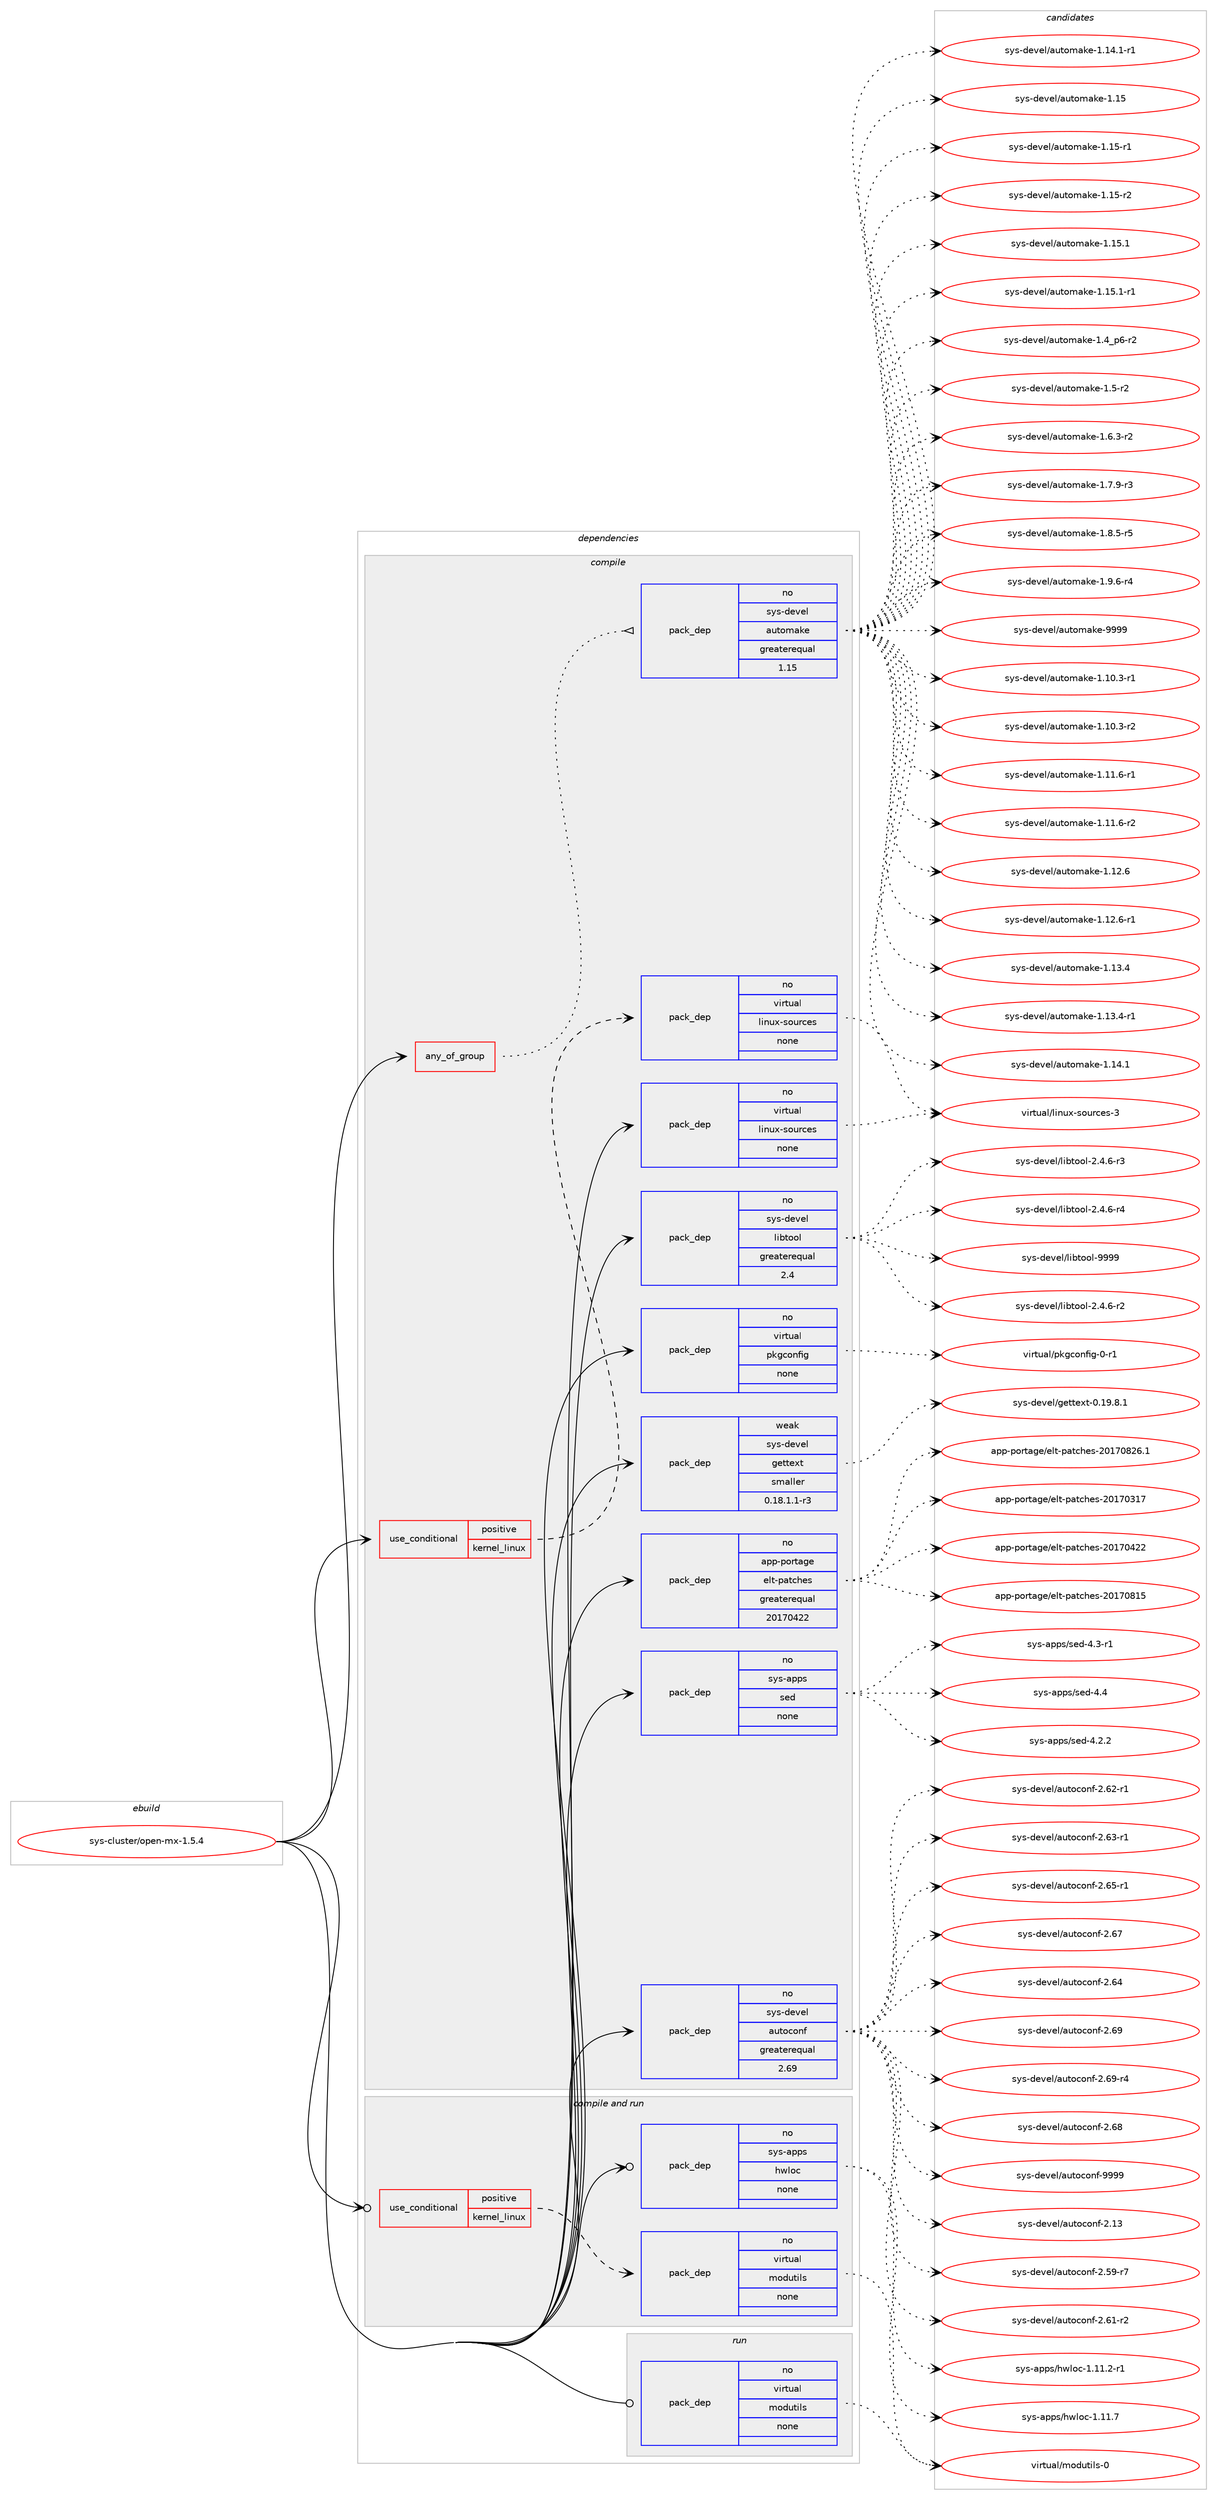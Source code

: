 digraph prolog {

# *************
# Graph options
# *************

newrank=true;
concentrate=true;
compound=true;
graph [rankdir=LR,fontname=Helvetica,fontsize=10,ranksep=1.5];#, ranksep=2.5, nodesep=0.2];
edge  [arrowhead=vee];
node  [fontname=Helvetica,fontsize=10];

# **********
# The ebuild
# **********

subgraph cluster_leftcol {
color=gray;
rank=same;
label=<<i>ebuild</i>>;
id [label="sys-cluster/open-mx-1.5.4", color=red, width=4, href="../sys-cluster/open-mx-1.5.4.svg"];
}

# ****************
# The dependencies
# ****************

subgraph cluster_midcol {
color=gray;
label=<<i>dependencies</i>>;
subgraph cluster_compile {
fillcolor="#eeeeee";
style=filled;
label=<<i>compile</i>>;
subgraph any8127 {
dependency481985 [label=<<TABLE BORDER="0" CELLBORDER="1" CELLSPACING="0" CELLPADDING="4"><TR><TD CELLPADDING="10">any_of_group</TD></TR></TABLE>>, shape=none, color=red];subgraph pack358030 {
dependency481986 [label=<<TABLE BORDER="0" CELLBORDER="1" CELLSPACING="0" CELLPADDING="4" WIDTH="220"><TR><TD ROWSPAN="6" CELLPADDING="30">pack_dep</TD></TR><TR><TD WIDTH="110">no</TD></TR><TR><TD>sys-devel</TD></TR><TR><TD>automake</TD></TR><TR><TD>greaterequal</TD></TR><TR><TD>1.15</TD></TR></TABLE>>, shape=none, color=blue];
}
dependency481985:e -> dependency481986:w [weight=20,style="dotted",arrowhead="oinv"];
}
id:e -> dependency481985:w [weight=20,style="solid",arrowhead="vee"];
subgraph cond115544 {
dependency481987 [label=<<TABLE BORDER="0" CELLBORDER="1" CELLSPACING="0" CELLPADDING="4"><TR><TD ROWSPAN="3" CELLPADDING="10">use_conditional</TD></TR><TR><TD>positive</TD></TR><TR><TD>kernel_linux</TD></TR></TABLE>>, shape=none, color=red];
subgraph pack358031 {
dependency481988 [label=<<TABLE BORDER="0" CELLBORDER="1" CELLSPACING="0" CELLPADDING="4" WIDTH="220"><TR><TD ROWSPAN="6" CELLPADDING="30">pack_dep</TD></TR><TR><TD WIDTH="110">no</TD></TR><TR><TD>virtual</TD></TR><TR><TD>linux-sources</TD></TR><TR><TD>none</TD></TR><TR><TD></TD></TR></TABLE>>, shape=none, color=blue];
}
dependency481987:e -> dependency481988:w [weight=20,style="dashed",arrowhead="vee"];
}
id:e -> dependency481987:w [weight=20,style="solid",arrowhead="vee"];
subgraph pack358032 {
dependency481989 [label=<<TABLE BORDER="0" CELLBORDER="1" CELLSPACING="0" CELLPADDING="4" WIDTH="220"><TR><TD ROWSPAN="6" CELLPADDING="30">pack_dep</TD></TR><TR><TD WIDTH="110">no</TD></TR><TR><TD>app-portage</TD></TR><TR><TD>elt-patches</TD></TR><TR><TD>greaterequal</TD></TR><TR><TD>20170422</TD></TR></TABLE>>, shape=none, color=blue];
}
id:e -> dependency481989:w [weight=20,style="solid",arrowhead="vee"];
subgraph pack358033 {
dependency481990 [label=<<TABLE BORDER="0" CELLBORDER="1" CELLSPACING="0" CELLPADDING="4" WIDTH="220"><TR><TD ROWSPAN="6" CELLPADDING="30">pack_dep</TD></TR><TR><TD WIDTH="110">no</TD></TR><TR><TD>sys-apps</TD></TR><TR><TD>sed</TD></TR><TR><TD>none</TD></TR><TR><TD></TD></TR></TABLE>>, shape=none, color=blue];
}
id:e -> dependency481990:w [weight=20,style="solid",arrowhead="vee"];
subgraph pack358034 {
dependency481991 [label=<<TABLE BORDER="0" CELLBORDER="1" CELLSPACING="0" CELLPADDING="4" WIDTH="220"><TR><TD ROWSPAN="6" CELLPADDING="30">pack_dep</TD></TR><TR><TD WIDTH="110">no</TD></TR><TR><TD>sys-devel</TD></TR><TR><TD>autoconf</TD></TR><TR><TD>greaterequal</TD></TR><TR><TD>2.69</TD></TR></TABLE>>, shape=none, color=blue];
}
id:e -> dependency481991:w [weight=20,style="solid",arrowhead="vee"];
subgraph pack358035 {
dependency481992 [label=<<TABLE BORDER="0" CELLBORDER="1" CELLSPACING="0" CELLPADDING="4" WIDTH="220"><TR><TD ROWSPAN="6" CELLPADDING="30">pack_dep</TD></TR><TR><TD WIDTH="110">no</TD></TR><TR><TD>sys-devel</TD></TR><TR><TD>libtool</TD></TR><TR><TD>greaterequal</TD></TR><TR><TD>2.4</TD></TR></TABLE>>, shape=none, color=blue];
}
id:e -> dependency481992:w [weight=20,style="solid",arrowhead="vee"];
subgraph pack358036 {
dependency481993 [label=<<TABLE BORDER="0" CELLBORDER="1" CELLSPACING="0" CELLPADDING="4" WIDTH="220"><TR><TD ROWSPAN="6" CELLPADDING="30">pack_dep</TD></TR><TR><TD WIDTH="110">no</TD></TR><TR><TD>virtual</TD></TR><TR><TD>linux-sources</TD></TR><TR><TD>none</TD></TR><TR><TD></TD></TR></TABLE>>, shape=none, color=blue];
}
id:e -> dependency481993:w [weight=20,style="solid",arrowhead="vee"];
subgraph pack358037 {
dependency481994 [label=<<TABLE BORDER="0" CELLBORDER="1" CELLSPACING="0" CELLPADDING="4" WIDTH="220"><TR><TD ROWSPAN="6" CELLPADDING="30">pack_dep</TD></TR><TR><TD WIDTH="110">no</TD></TR><TR><TD>virtual</TD></TR><TR><TD>pkgconfig</TD></TR><TR><TD>none</TD></TR><TR><TD></TD></TR></TABLE>>, shape=none, color=blue];
}
id:e -> dependency481994:w [weight=20,style="solid",arrowhead="vee"];
subgraph pack358038 {
dependency481995 [label=<<TABLE BORDER="0" CELLBORDER="1" CELLSPACING="0" CELLPADDING="4" WIDTH="220"><TR><TD ROWSPAN="6" CELLPADDING="30">pack_dep</TD></TR><TR><TD WIDTH="110">weak</TD></TR><TR><TD>sys-devel</TD></TR><TR><TD>gettext</TD></TR><TR><TD>smaller</TD></TR><TR><TD>0.18.1.1-r3</TD></TR></TABLE>>, shape=none, color=blue];
}
id:e -> dependency481995:w [weight=20,style="solid",arrowhead="vee"];
}
subgraph cluster_compileandrun {
fillcolor="#eeeeee";
style=filled;
label=<<i>compile and run</i>>;
subgraph cond115545 {
dependency481996 [label=<<TABLE BORDER="0" CELLBORDER="1" CELLSPACING="0" CELLPADDING="4"><TR><TD ROWSPAN="3" CELLPADDING="10">use_conditional</TD></TR><TR><TD>positive</TD></TR><TR><TD>kernel_linux</TD></TR></TABLE>>, shape=none, color=red];
subgraph pack358039 {
dependency481997 [label=<<TABLE BORDER="0" CELLBORDER="1" CELLSPACING="0" CELLPADDING="4" WIDTH="220"><TR><TD ROWSPAN="6" CELLPADDING="30">pack_dep</TD></TR><TR><TD WIDTH="110">no</TD></TR><TR><TD>virtual</TD></TR><TR><TD>modutils</TD></TR><TR><TD>none</TD></TR><TR><TD></TD></TR></TABLE>>, shape=none, color=blue];
}
dependency481996:e -> dependency481997:w [weight=20,style="dashed",arrowhead="vee"];
}
id:e -> dependency481996:w [weight=20,style="solid",arrowhead="odotvee"];
subgraph pack358040 {
dependency481998 [label=<<TABLE BORDER="0" CELLBORDER="1" CELLSPACING="0" CELLPADDING="4" WIDTH="220"><TR><TD ROWSPAN="6" CELLPADDING="30">pack_dep</TD></TR><TR><TD WIDTH="110">no</TD></TR><TR><TD>sys-apps</TD></TR><TR><TD>hwloc</TD></TR><TR><TD>none</TD></TR><TR><TD></TD></TR></TABLE>>, shape=none, color=blue];
}
id:e -> dependency481998:w [weight=20,style="solid",arrowhead="odotvee"];
}
subgraph cluster_run {
fillcolor="#eeeeee";
style=filled;
label=<<i>run</i>>;
subgraph pack358041 {
dependency481999 [label=<<TABLE BORDER="0" CELLBORDER="1" CELLSPACING="0" CELLPADDING="4" WIDTH="220"><TR><TD ROWSPAN="6" CELLPADDING="30">pack_dep</TD></TR><TR><TD WIDTH="110">no</TD></TR><TR><TD>virtual</TD></TR><TR><TD>modutils</TD></TR><TR><TD>none</TD></TR><TR><TD></TD></TR></TABLE>>, shape=none, color=blue];
}
id:e -> dependency481999:w [weight=20,style="solid",arrowhead="odot"];
}
}

# **************
# The candidates
# **************

subgraph cluster_choices {
rank=same;
color=gray;
label=<<i>candidates</i>>;

subgraph choice358030 {
color=black;
nodesep=1;
choice11512111545100101118101108479711711611110997107101454946494846514511449 [label="sys-devel/automake-1.10.3-r1", color=red, width=4,href="../sys-devel/automake-1.10.3-r1.svg"];
choice11512111545100101118101108479711711611110997107101454946494846514511450 [label="sys-devel/automake-1.10.3-r2", color=red, width=4,href="../sys-devel/automake-1.10.3-r2.svg"];
choice11512111545100101118101108479711711611110997107101454946494946544511449 [label="sys-devel/automake-1.11.6-r1", color=red, width=4,href="../sys-devel/automake-1.11.6-r1.svg"];
choice11512111545100101118101108479711711611110997107101454946494946544511450 [label="sys-devel/automake-1.11.6-r2", color=red, width=4,href="../sys-devel/automake-1.11.6-r2.svg"];
choice1151211154510010111810110847971171161111099710710145494649504654 [label="sys-devel/automake-1.12.6", color=red, width=4,href="../sys-devel/automake-1.12.6.svg"];
choice11512111545100101118101108479711711611110997107101454946495046544511449 [label="sys-devel/automake-1.12.6-r1", color=red, width=4,href="../sys-devel/automake-1.12.6-r1.svg"];
choice1151211154510010111810110847971171161111099710710145494649514652 [label="sys-devel/automake-1.13.4", color=red, width=4,href="../sys-devel/automake-1.13.4.svg"];
choice11512111545100101118101108479711711611110997107101454946495146524511449 [label="sys-devel/automake-1.13.4-r1", color=red, width=4,href="../sys-devel/automake-1.13.4-r1.svg"];
choice1151211154510010111810110847971171161111099710710145494649524649 [label="sys-devel/automake-1.14.1", color=red, width=4,href="../sys-devel/automake-1.14.1.svg"];
choice11512111545100101118101108479711711611110997107101454946495246494511449 [label="sys-devel/automake-1.14.1-r1", color=red, width=4,href="../sys-devel/automake-1.14.1-r1.svg"];
choice115121115451001011181011084797117116111109971071014549464953 [label="sys-devel/automake-1.15", color=red, width=4,href="../sys-devel/automake-1.15.svg"];
choice1151211154510010111810110847971171161111099710710145494649534511449 [label="sys-devel/automake-1.15-r1", color=red, width=4,href="../sys-devel/automake-1.15-r1.svg"];
choice1151211154510010111810110847971171161111099710710145494649534511450 [label="sys-devel/automake-1.15-r2", color=red, width=4,href="../sys-devel/automake-1.15-r2.svg"];
choice1151211154510010111810110847971171161111099710710145494649534649 [label="sys-devel/automake-1.15.1", color=red, width=4,href="../sys-devel/automake-1.15.1.svg"];
choice11512111545100101118101108479711711611110997107101454946495346494511449 [label="sys-devel/automake-1.15.1-r1", color=red, width=4,href="../sys-devel/automake-1.15.1-r1.svg"];
choice115121115451001011181011084797117116111109971071014549465295112544511450 [label="sys-devel/automake-1.4_p6-r2", color=red, width=4,href="../sys-devel/automake-1.4_p6-r2.svg"];
choice11512111545100101118101108479711711611110997107101454946534511450 [label="sys-devel/automake-1.5-r2", color=red, width=4,href="../sys-devel/automake-1.5-r2.svg"];
choice115121115451001011181011084797117116111109971071014549465446514511450 [label="sys-devel/automake-1.6.3-r2", color=red, width=4,href="../sys-devel/automake-1.6.3-r2.svg"];
choice115121115451001011181011084797117116111109971071014549465546574511451 [label="sys-devel/automake-1.7.9-r3", color=red, width=4,href="../sys-devel/automake-1.7.9-r3.svg"];
choice115121115451001011181011084797117116111109971071014549465646534511453 [label="sys-devel/automake-1.8.5-r5", color=red, width=4,href="../sys-devel/automake-1.8.5-r5.svg"];
choice115121115451001011181011084797117116111109971071014549465746544511452 [label="sys-devel/automake-1.9.6-r4", color=red, width=4,href="../sys-devel/automake-1.9.6-r4.svg"];
choice115121115451001011181011084797117116111109971071014557575757 [label="sys-devel/automake-9999", color=red, width=4,href="../sys-devel/automake-9999.svg"];
dependency481986:e -> choice11512111545100101118101108479711711611110997107101454946494846514511449:w [style=dotted,weight="100"];
dependency481986:e -> choice11512111545100101118101108479711711611110997107101454946494846514511450:w [style=dotted,weight="100"];
dependency481986:e -> choice11512111545100101118101108479711711611110997107101454946494946544511449:w [style=dotted,weight="100"];
dependency481986:e -> choice11512111545100101118101108479711711611110997107101454946494946544511450:w [style=dotted,weight="100"];
dependency481986:e -> choice1151211154510010111810110847971171161111099710710145494649504654:w [style=dotted,weight="100"];
dependency481986:e -> choice11512111545100101118101108479711711611110997107101454946495046544511449:w [style=dotted,weight="100"];
dependency481986:e -> choice1151211154510010111810110847971171161111099710710145494649514652:w [style=dotted,weight="100"];
dependency481986:e -> choice11512111545100101118101108479711711611110997107101454946495146524511449:w [style=dotted,weight="100"];
dependency481986:e -> choice1151211154510010111810110847971171161111099710710145494649524649:w [style=dotted,weight="100"];
dependency481986:e -> choice11512111545100101118101108479711711611110997107101454946495246494511449:w [style=dotted,weight="100"];
dependency481986:e -> choice115121115451001011181011084797117116111109971071014549464953:w [style=dotted,weight="100"];
dependency481986:e -> choice1151211154510010111810110847971171161111099710710145494649534511449:w [style=dotted,weight="100"];
dependency481986:e -> choice1151211154510010111810110847971171161111099710710145494649534511450:w [style=dotted,weight="100"];
dependency481986:e -> choice1151211154510010111810110847971171161111099710710145494649534649:w [style=dotted,weight="100"];
dependency481986:e -> choice11512111545100101118101108479711711611110997107101454946495346494511449:w [style=dotted,weight="100"];
dependency481986:e -> choice115121115451001011181011084797117116111109971071014549465295112544511450:w [style=dotted,weight="100"];
dependency481986:e -> choice11512111545100101118101108479711711611110997107101454946534511450:w [style=dotted,weight="100"];
dependency481986:e -> choice115121115451001011181011084797117116111109971071014549465446514511450:w [style=dotted,weight="100"];
dependency481986:e -> choice115121115451001011181011084797117116111109971071014549465546574511451:w [style=dotted,weight="100"];
dependency481986:e -> choice115121115451001011181011084797117116111109971071014549465646534511453:w [style=dotted,weight="100"];
dependency481986:e -> choice115121115451001011181011084797117116111109971071014549465746544511452:w [style=dotted,weight="100"];
dependency481986:e -> choice115121115451001011181011084797117116111109971071014557575757:w [style=dotted,weight="100"];
}
subgraph choice358031 {
color=black;
nodesep=1;
choice118105114116117971084710810511011712045115111117114991011154551 [label="virtual/linux-sources-3", color=red, width=4,href="../virtual/linux-sources-3.svg"];
dependency481988:e -> choice118105114116117971084710810511011712045115111117114991011154551:w [style=dotted,weight="100"];
}
subgraph choice358032 {
color=black;
nodesep=1;
choice97112112451121111141169710310147101108116451129711699104101115455048495548514955 [label="app-portage/elt-patches-20170317", color=red, width=4,href="../app-portage/elt-patches-20170317.svg"];
choice97112112451121111141169710310147101108116451129711699104101115455048495548525050 [label="app-portage/elt-patches-20170422", color=red, width=4,href="../app-portage/elt-patches-20170422.svg"];
choice97112112451121111141169710310147101108116451129711699104101115455048495548564953 [label="app-portage/elt-patches-20170815", color=red, width=4,href="../app-portage/elt-patches-20170815.svg"];
choice971121124511211111411697103101471011081164511297116991041011154550484955485650544649 [label="app-portage/elt-patches-20170826.1", color=red, width=4,href="../app-portage/elt-patches-20170826.1.svg"];
dependency481989:e -> choice97112112451121111141169710310147101108116451129711699104101115455048495548514955:w [style=dotted,weight="100"];
dependency481989:e -> choice97112112451121111141169710310147101108116451129711699104101115455048495548525050:w [style=dotted,weight="100"];
dependency481989:e -> choice97112112451121111141169710310147101108116451129711699104101115455048495548564953:w [style=dotted,weight="100"];
dependency481989:e -> choice971121124511211111411697103101471011081164511297116991041011154550484955485650544649:w [style=dotted,weight="100"];
}
subgraph choice358033 {
color=black;
nodesep=1;
choice115121115459711211211547115101100455246504650 [label="sys-apps/sed-4.2.2", color=red, width=4,href="../sys-apps/sed-4.2.2.svg"];
choice115121115459711211211547115101100455246514511449 [label="sys-apps/sed-4.3-r1", color=red, width=4,href="../sys-apps/sed-4.3-r1.svg"];
choice11512111545971121121154711510110045524652 [label="sys-apps/sed-4.4", color=red, width=4,href="../sys-apps/sed-4.4.svg"];
dependency481990:e -> choice115121115459711211211547115101100455246504650:w [style=dotted,weight="100"];
dependency481990:e -> choice115121115459711211211547115101100455246514511449:w [style=dotted,weight="100"];
dependency481990:e -> choice11512111545971121121154711510110045524652:w [style=dotted,weight="100"];
}
subgraph choice358034 {
color=black;
nodesep=1;
choice115121115451001011181011084797117116111991111101024550464951 [label="sys-devel/autoconf-2.13", color=red, width=4,href="../sys-devel/autoconf-2.13.svg"];
choice1151211154510010111810110847971171161119911111010245504653574511455 [label="sys-devel/autoconf-2.59-r7", color=red, width=4,href="../sys-devel/autoconf-2.59-r7.svg"];
choice1151211154510010111810110847971171161119911111010245504654494511450 [label="sys-devel/autoconf-2.61-r2", color=red, width=4,href="../sys-devel/autoconf-2.61-r2.svg"];
choice1151211154510010111810110847971171161119911111010245504654504511449 [label="sys-devel/autoconf-2.62-r1", color=red, width=4,href="../sys-devel/autoconf-2.62-r1.svg"];
choice1151211154510010111810110847971171161119911111010245504654514511449 [label="sys-devel/autoconf-2.63-r1", color=red, width=4,href="../sys-devel/autoconf-2.63-r1.svg"];
choice115121115451001011181011084797117116111991111101024550465452 [label="sys-devel/autoconf-2.64", color=red, width=4,href="../sys-devel/autoconf-2.64.svg"];
choice1151211154510010111810110847971171161119911111010245504654534511449 [label="sys-devel/autoconf-2.65-r1", color=red, width=4,href="../sys-devel/autoconf-2.65-r1.svg"];
choice115121115451001011181011084797117116111991111101024550465455 [label="sys-devel/autoconf-2.67", color=red, width=4,href="../sys-devel/autoconf-2.67.svg"];
choice115121115451001011181011084797117116111991111101024550465456 [label="sys-devel/autoconf-2.68", color=red, width=4,href="../sys-devel/autoconf-2.68.svg"];
choice115121115451001011181011084797117116111991111101024550465457 [label="sys-devel/autoconf-2.69", color=red, width=4,href="../sys-devel/autoconf-2.69.svg"];
choice1151211154510010111810110847971171161119911111010245504654574511452 [label="sys-devel/autoconf-2.69-r4", color=red, width=4,href="../sys-devel/autoconf-2.69-r4.svg"];
choice115121115451001011181011084797117116111991111101024557575757 [label="sys-devel/autoconf-9999", color=red, width=4,href="../sys-devel/autoconf-9999.svg"];
dependency481991:e -> choice115121115451001011181011084797117116111991111101024550464951:w [style=dotted,weight="100"];
dependency481991:e -> choice1151211154510010111810110847971171161119911111010245504653574511455:w [style=dotted,weight="100"];
dependency481991:e -> choice1151211154510010111810110847971171161119911111010245504654494511450:w [style=dotted,weight="100"];
dependency481991:e -> choice1151211154510010111810110847971171161119911111010245504654504511449:w [style=dotted,weight="100"];
dependency481991:e -> choice1151211154510010111810110847971171161119911111010245504654514511449:w [style=dotted,weight="100"];
dependency481991:e -> choice115121115451001011181011084797117116111991111101024550465452:w [style=dotted,weight="100"];
dependency481991:e -> choice1151211154510010111810110847971171161119911111010245504654534511449:w [style=dotted,weight="100"];
dependency481991:e -> choice115121115451001011181011084797117116111991111101024550465455:w [style=dotted,weight="100"];
dependency481991:e -> choice115121115451001011181011084797117116111991111101024550465456:w [style=dotted,weight="100"];
dependency481991:e -> choice115121115451001011181011084797117116111991111101024550465457:w [style=dotted,weight="100"];
dependency481991:e -> choice1151211154510010111810110847971171161119911111010245504654574511452:w [style=dotted,weight="100"];
dependency481991:e -> choice115121115451001011181011084797117116111991111101024557575757:w [style=dotted,weight="100"];
}
subgraph choice358035 {
color=black;
nodesep=1;
choice1151211154510010111810110847108105981161111111084550465246544511450 [label="sys-devel/libtool-2.4.6-r2", color=red, width=4,href="../sys-devel/libtool-2.4.6-r2.svg"];
choice1151211154510010111810110847108105981161111111084550465246544511451 [label="sys-devel/libtool-2.4.6-r3", color=red, width=4,href="../sys-devel/libtool-2.4.6-r3.svg"];
choice1151211154510010111810110847108105981161111111084550465246544511452 [label="sys-devel/libtool-2.4.6-r4", color=red, width=4,href="../sys-devel/libtool-2.4.6-r4.svg"];
choice1151211154510010111810110847108105981161111111084557575757 [label="sys-devel/libtool-9999", color=red, width=4,href="../sys-devel/libtool-9999.svg"];
dependency481992:e -> choice1151211154510010111810110847108105981161111111084550465246544511450:w [style=dotted,weight="100"];
dependency481992:e -> choice1151211154510010111810110847108105981161111111084550465246544511451:w [style=dotted,weight="100"];
dependency481992:e -> choice1151211154510010111810110847108105981161111111084550465246544511452:w [style=dotted,weight="100"];
dependency481992:e -> choice1151211154510010111810110847108105981161111111084557575757:w [style=dotted,weight="100"];
}
subgraph choice358036 {
color=black;
nodesep=1;
choice118105114116117971084710810511011712045115111117114991011154551 [label="virtual/linux-sources-3", color=red, width=4,href="../virtual/linux-sources-3.svg"];
dependency481993:e -> choice118105114116117971084710810511011712045115111117114991011154551:w [style=dotted,weight="100"];
}
subgraph choice358037 {
color=black;
nodesep=1;
choice11810511411611797108471121071039911111010210510345484511449 [label="virtual/pkgconfig-0-r1", color=red, width=4,href="../virtual/pkgconfig-0-r1.svg"];
dependency481994:e -> choice11810511411611797108471121071039911111010210510345484511449:w [style=dotted,weight="100"];
}
subgraph choice358038 {
color=black;
nodesep=1;
choice1151211154510010111810110847103101116116101120116454846495746564649 [label="sys-devel/gettext-0.19.8.1", color=red, width=4,href="../sys-devel/gettext-0.19.8.1.svg"];
dependency481995:e -> choice1151211154510010111810110847103101116116101120116454846495746564649:w [style=dotted,weight="100"];
}
subgraph choice358039 {
color=black;
nodesep=1;
choice11810511411611797108471091111001171161051081154548 [label="virtual/modutils-0", color=red, width=4,href="../virtual/modutils-0.svg"];
dependency481997:e -> choice11810511411611797108471091111001171161051081154548:w [style=dotted,weight="100"];
}
subgraph choice358040 {
color=black;
nodesep=1;
choice11512111545971121121154710411910811199454946494946504511449 [label="sys-apps/hwloc-1.11.2-r1", color=red, width=4,href="../sys-apps/hwloc-1.11.2-r1.svg"];
choice1151211154597112112115471041191081119945494649494655 [label="sys-apps/hwloc-1.11.7", color=red, width=4,href="../sys-apps/hwloc-1.11.7.svg"];
dependency481998:e -> choice11512111545971121121154710411910811199454946494946504511449:w [style=dotted,weight="100"];
dependency481998:e -> choice1151211154597112112115471041191081119945494649494655:w [style=dotted,weight="100"];
}
subgraph choice358041 {
color=black;
nodesep=1;
choice11810511411611797108471091111001171161051081154548 [label="virtual/modutils-0", color=red, width=4,href="../virtual/modutils-0.svg"];
dependency481999:e -> choice11810511411611797108471091111001171161051081154548:w [style=dotted,weight="100"];
}
}

}

